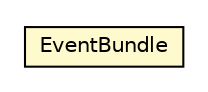 #!/usr/local/bin/dot
#
# Class diagram 
# Generated by UMLGraph version R5_6-24-gf6e263 (http://www.umlgraph.org/)
#

digraph G {
	edge [fontname="Helvetica",fontsize=10,labelfontname="Helvetica",labelfontsize=10];
	node [fontname="Helvetica",fontsize=10,shape=plaintext];
	nodesep=0.25;
	ranksep=0.5;
	// org.universAAL.ri.rest.manager.resources.EventBundle
	c16529 [label=<<table title="org.universAAL.ri.rest.manager.resources.EventBundle" border="0" cellborder="1" cellspacing="0" cellpadding="2" port="p" bgcolor="lemonChiffon" href="./EventBundle.html">
		<tr><td><table border="0" cellspacing="0" cellpadding="1">
<tr><td align="center" balign="center"> EventBundle </td></tr>
		</table></td></tr>
		</table>>, URL="./EventBundle.html", fontname="Helvetica", fontcolor="black", fontsize=10.0];
}

